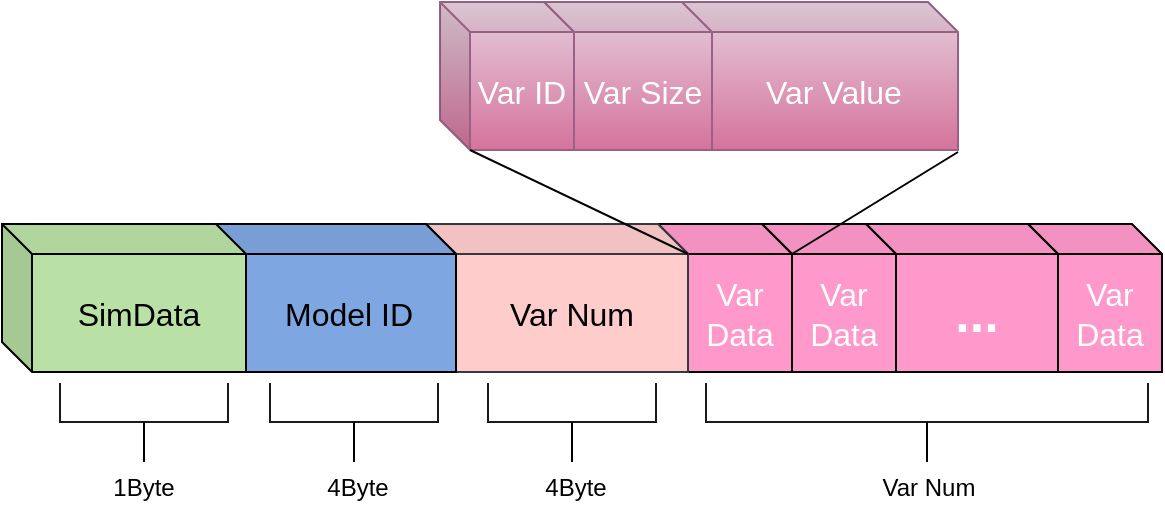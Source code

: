 <mxfile version="13.5.9" type="github">
  <diagram id="jPpRGskIPkcE2uzXI3Ox" name="Page-1">
    <mxGraphModel dx="982" dy="508" grid="0" gridSize="10" guides="1" tooltips="1" connect="1" arrows="1" fold="1" page="1" pageScale="1" pageWidth="827" pageHeight="1169" math="0" shadow="0">
      <root>
        <mxCell id="0" />
        <mxCell id="1" parent="0" />
        <mxCell id="0y_qTDMvqfY7tOif_lxe-20" value="&lt;font style=&quot;font-size: 16px&quot;&gt;Var&lt;br&gt;Data&lt;/font&gt;" style="shape=cube;whiteSpace=wrap;html=1;boundedLbl=1;backgroundOutline=1;darkOpacity=0.05;darkOpacity2=0.1;size=15;fontColor=#ffffff;fillColor=#FF99CC;" vertex="1" parent="1">
          <mxGeometry x="615" y="160" width="67" height="74" as="geometry" />
        </mxCell>
        <mxCell id="0y_qTDMvqfY7tOif_lxe-17" value="&lt;b&gt;&lt;font style=&quot;font-size: 26px&quot;&gt;...&lt;/font&gt;&lt;/b&gt;" style="shape=cube;whiteSpace=wrap;html=1;boundedLbl=1;backgroundOutline=1;darkOpacity=0.05;darkOpacity2=0.1;size=15;fontColor=#ffffff;fillColor=#FF99CC;" vertex="1" parent="1">
          <mxGeometry x="534" y="160" width="96" height="74" as="geometry" />
        </mxCell>
        <mxCell id="0y_qTDMvqfY7tOif_lxe-19" value="&lt;font style=&quot;font-size: 16px&quot;&gt;Var&lt;br&gt;Data&lt;/font&gt;" style="shape=cube;whiteSpace=wrap;html=1;boundedLbl=1;backgroundOutline=1;darkOpacity=0.05;darkOpacity2=0.1;size=15;fontColor=#ffffff;fillColor=#FF99CC;" vertex="1" parent="1">
          <mxGeometry x="482" y="160" width="67" height="74" as="geometry" />
        </mxCell>
        <mxCell id="0y_qTDMvqfY7tOif_lxe-18" value="&lt;font style=&quot;font-size: 16px&quot;&gt;Var&lt;br&gt;Data&lt;/font&gt;" style="shape=cube;whiteSpace=wrap;html=1;boundedLbl=1;backgroundOutline=1;darkOpacity=0.05;darkOpacity2=0.1;size=15;fontColor=#ffffff;fillColor=#FF99CC;" vertex="1" parent="1">
          <mxGeometry x="430" y="160" width="67" height="74" as="geometry" />
        </mxCell>
        <mxCell id="qrgT6LWYeYJ7EWXtyItj-3" value="&lt;font style=&quot;font-size: 16px&quot;&gt;Var Num&lt;/font&gt;" style="shape=cube;whiteSpace=wrap;html=1;boundedLbl=1;backgroundOutline=1;darkOpacity=0.05;darkOpacity2=0.1;size=15;fillColor=#ffcccc;strokeColor=#36393d;" parent="1" vertex="1">
          <mxGeometry x="314" y="160" width="131" height="74" as="geometry" />
        </mxCell>
        <mxCell id="qrgT6LWYeYJ7EWXtyItj-1" value="&lt;font style=&quot;font-size: 16px&quot;&gt;Model ID&lt;/font&gt;" style="shape=cube;whiteSpace=wrap;html=1;boundedLbl=1;backgroundOutline=1;darkOpacity=0.05;darkOpacity2=0.1;size=15;fillColor=#7EA6E0;" parent="1" vertex="1">
          <mxGeometry x="207" y="160" width="122" height="74" as="geometry" />
        </mxCell>
        <mxCell id="qrgT6LWYeYJ7EWXtyItj-2" value="&lt;font style=&quot;font-size: 16px&quot;&gt;SimData&lt;/font&gt;" style="shape=cube;whiteSpace=wrap;html=1;boundedLbl=1;backgroundOutline=1;darkOpacity=0.05;darkOpacity2=0.1;size=15;fillColor=#B9E0A5;" parent="1" vertex="1">
          <mxGeometry x="102" y="160" width="122" height="74" as="geometry" />
        </mxCell>
        <mxCell id="0y_qTDMvqfY7tOif_lxe-3" value="" style="group" vertex="1" connectable="0" parent="1">
          <mxGeometry x="131" y="240" width="84" height="39" as="geometry" />
        </mxCell>
        <mxCell id="0y_qTDMvqfY7tOif_lxe-1" value="" style="shape=partialRectangle;whiteSpace=wrap;html=1;bottom=1;right=1;left=1;top=0;fillColor=none;routingCenterX=-0.5;strokeColor=#1A1A1A;" vertex="1" parent="0y_qTDMvqfY7tOif_lxe-3">
          <mxGeometry width="84" height="19" as="geometry" />
        </mxCell>
        <mxCell id="0y_qTDMvqfY7tOif_lxe-2" value="" style="line;strokeWidth=1;direction=south;html=1;fillColor=#F19C99;" vertex="1" parent="0y_qTDMvqfY7tOif_lxe-3">
          <mxGeometry x="37" y="19" width="10" height="20" as="geometry" />
        </mxCell>
        <mxCell id="0y_qTDMvqfY7tOif_lxe-4" value="" style="group" vertex="1" connectable="0" parent="1">
          <mxGeometry x="236" y="240" width="84" height="39" as="geometry" />
        </mxCell>
        <mxCell id="0y_qTDMvqfY7tOif_lxe-5" value="" style="shape=partialRectangle;whiteSpace=wrap;html=1;bottom=1;right=1;left=1;top=0;fillColor=none;routingCenterX=-0.5;strokeColor=#1A1A1A;" vertex="1" parent="0y_qTDMvqfY7tOif_lxe-4">
          <mxGeometry width="84" height="19" as="geometry" />
        </mxCell>
        <mxCell id="0y_qTDMvqfY7tOif_lxe-6" value="" style="line;strokeWidth=1;direction=south;html=1;fillColor=#F19C99;" vertex="1" parent="0y_qTDMvqfY7tOif_lxe-4">
          <mxGeometry x="37" y="19" width="10" height="20" as="geometry" />
        </mxCell>
        <mxCell id="0y_qTDMvqfY7tOif_lxe-10" value="1Byte" style="text;html=1;strokeColor=none;fillColor=none;align=center;verticalAlign=middle;whiteSpace=wrap;rounded=0;" vertex="1" parent="1">
          <mxGeometry x="153" y="282" width="40" height="20" as="geometry" />
        </mxCell>
        <mxCell id="0y_qTDMvqfY7tOif_lxe-11" value="4Byte" style="text;html=1;strokeColor=none;fillColor=none;align=center;verticalAlign=middle;whiteSpace=wrap;rounded=0;" vertex="1" parent="1">
          <mxGeometry x="260" y="282" width="40" height="20" as="geometry" />
        </mxCell>
        <mxCell id="0y_qTDMvqfY7tOif_lxe-13" value="" style="group" vertex="1" connectable="0" parent="1">
          <mxGeometry x="345" y="240" width="84" height="39" as="geometry" />
        </mxCell>
        <mxCell id="0y_qTDMvqfY7tOif_lxe-14" value="" style="shape=partialRectangle;whiteSpace=wrap;html=1;bottom=1;right=1;left=1;top=0;fillColor=none;routingCenterX=-0.5;strokeColor=#1A1A1A;" vertex="1" parent="0y_qTDMvqfY7tOif_lxe-13">
          <mxGeometry width="84" height="19" as="geometry" />
        </mxCell>
        <mxCell id="0y_qTDMvqfY7tOif_lxe-15" value="" style="line;strokeWidth=1;direction=south;html=1;fillColor=#F19C99;" vertex="1" parent="0y_qTDMvqfY7tOif_lxe-13">
          <mxGeometry x="37" y="19" width="10" height="20" as="geometry" />
        </mxCell>
        <mxCell id="0y_qTDMvqfY7tOif_lxe-16" value="4Byte" style="text;html=1;strokeColor=none;fillColor=none;align=center;verticalAlign=middle;whiteSpace=wrap;rounded=0;" vertex="1" parent="1">
          <mxGeometry x="369" y="282" width="40" height="20" as="geometry" />
        </mxCell>
        <mxCell id="0y_qTDMvqfY7tOif_lxe-21" value="" style="group" vertex="1" connectable="0" parent="1">
          <mxGeometry x="454" y="240" width="221" height="39" as="geometry" />
        </mxCell>
        <mxCell id="0y_qTDMvqfY7tOif_lxe-22" value="" style="shape=partialRectangle;whiteSpace=wrap;html=1;bottom=1;right=1;left=1;top=0;fillColor=none;routingCenterX=-0.5;strokeColor=#1A1A1A;" vertex="1" parent="0y_qTDMvqfY7tOif_lxe-21">
          <mxGeometry width="221" height="19" as="geometry" />
        </mxCell>
        <mxCell id="0y_qTDMvqfY7tOif_lxe-23" value="" style="line;strokeWidth=1;direction=south;html=1;fillColor=#F19C99;" vertex="1" parent="0y_qTDMvqfY7tOif_lxe-21">
          <mxGeometry x="97.345" y="19" width="26.31" height="20" as="geometry" />
        </mxCell>
        <mxCell id="0y_qTDMvqfY7tOif_lxe-24" value="Var Num" style="text;html=1;strokeColor=none;fillColor=none;align=center;verticalAlign=middle;whiteSpace=wrap;rounded=0;" vertex="1" parent="1">
          <mxGeometry x="540" y="282" width="51" height="20" as="geometry" />
        </mxCell>
        <mxCell id="0y_qTDMvqfY7tOif_lxe-27" value="&lt;span style=&quot;font-size: 16px&quot;&gt;&lt;font color=&quot;#ffffff&quot;&gt;Var Value&lt;/font&gt;&lt;/span&gt;" style="shape=cube;whiteSpace=wrap;html=1;boundedLbl=1;backgroundOutline=1;darkOpacity=0.05;darkOpacity2=0.1;size=15;strokeColor=#996185;fillColor=#e6d0de;gradientColor=#d5739d;" vertex="1" parent="1">
          <mxGeometry x="441" y="49" width="139" height="74" as="geometry" />
        </mxCell>
        <mxCell id="0y_qTDMvqfY7tOif_lxe-26" value="&lt;span style=&quot;font-size: 16px&quot;&gt;&lt;font color=&quot;#ffffff&quot;&gt;Var Size&lt;/font&gt;&lt;/span&gt;" style="shape=cube;whiteSpace=wrap;html=1;boundedLbl=1;backgroundOutline=1;darkOpacity=0.05;darkOpacity2=0.1;size=15;strokeColor=#996185;fillColor=#e6d0de;gradientColor=#d5739d;" vertex="1" parent="1">
          <mxGeometry x="373" y="49" width="84" height="74" as="geometry" />
        </mxCell>
        <mxCell id="0y_qTDMvqfY7tOif_lxe-25" value="&lt;span style=&quot;font-size: 16px&quot;&gt;&lt;font color=&quot;#ffffff&quot;&gt;Var ID&lt;/font&gt;&lt;/span&gt;" style="shape=cube;whiteSpace=wrap;html=1;boundedLbl=1;backgroundOutline=1;darkOpacity=0.05;darkOpacity2=0.1;size=15;strokeColor=#996185;fillColor=#e6d0de;gradientColor=#d5739d;" vertex="1" parent="1">
          <mxGeometry x="321" y="49" width="67" height="74" as="geometry" />
        </mxCell>
        <mxCell id="0y_qTDMvqfY7tOif_lxe-30" value="" style="endArrow=none;html=1;exitX=0;exitY=0;exitDx=131;exitDy=15;exitPerimeter=0;entryX=0;entryY=0;entryDx=15;entryDy=74;entryPerimeter=0;" edge="1" parent="1" source="qrgT6LWYeYJ7EWXtyItj-3" target="0y_qTDMvqfY7tOif_lxe-25">
          <mxGeometry width="50" height="50" relative="1" as="geometry">
            <mxPoint x="326" y="175" as="sourcePoint" />
            <mxPoint x="376" y="125" as="targetPoint" />
          </mxGeometry>
        </mxCell>
        <mxCell id="0y_qTDMvqfY7tOif_lxe-31" value="" style="endArrow=none;html=1;exitX=0;exitY=0;exitDx=67;exitDy=15;exitPerimeter=0;" edge="1" parent="1" source="0y_qTDMvqfY7tOif_lxe-18">
          <mxGeometry width="50" height="50" relative="1" as="geometry">
            <mxPoint x="476" y="179" as="sourcePoint" />
            <mxPoint x="580" y="124" as="targetPoint" />
          </mxGeometry>
        </mxCell>
      </root>
    </mxGraphModel>
  </diagram>
</mxfile>
